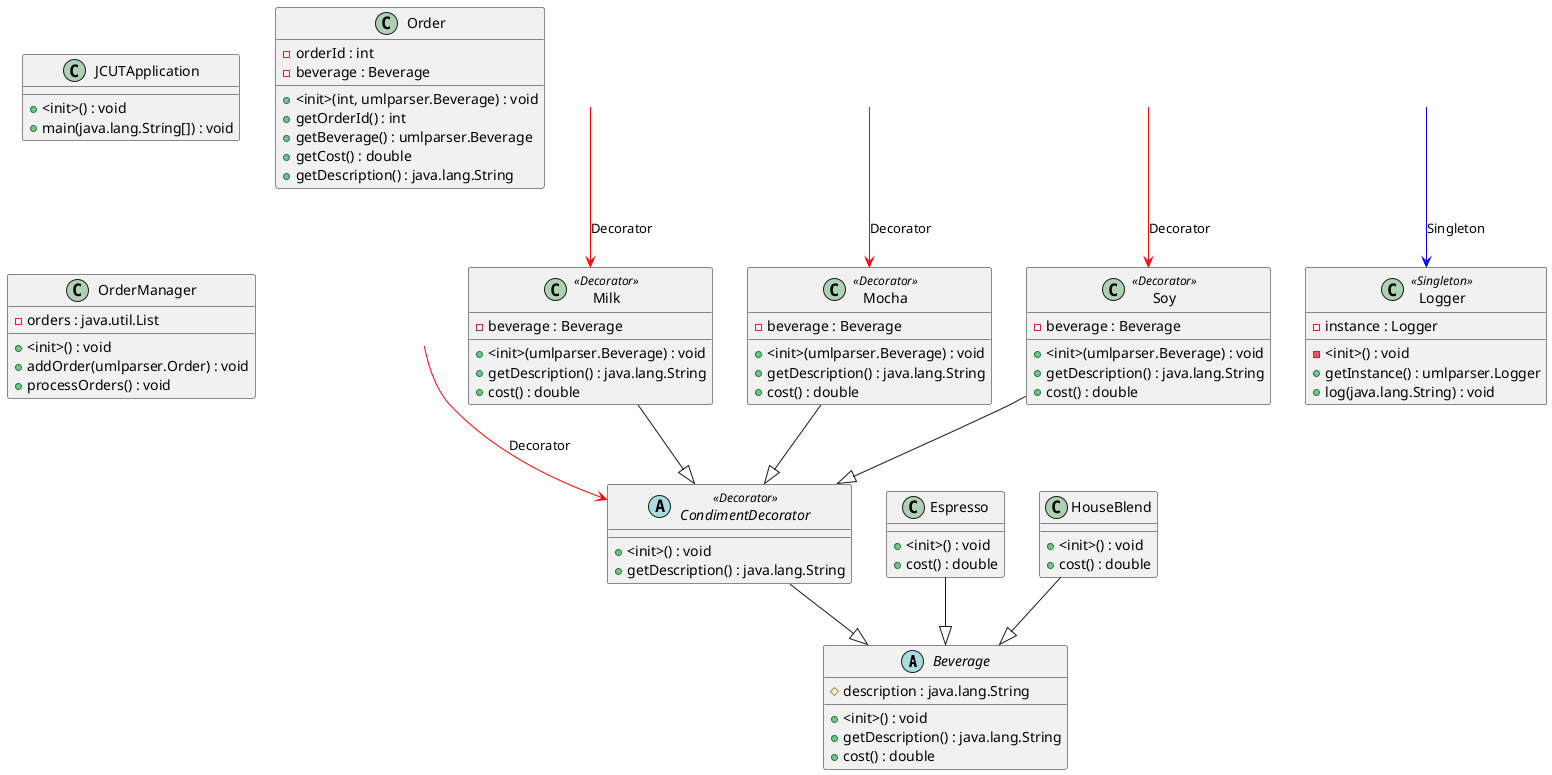 @startuml
allowmixing
abstract Beverage {
  # description : java.lang.String
  + <init>() : void
  + getDescription() : java.lang.String
  + cost() : double
}

label " " as CondimentDecoratorLabel
CondimentDecoratorLabel -[#red]-> CondimentDecorator : "Decorator"
abstract CondimentDecorator <<Decorator>> {
  + <init>() : void
  + getDescription() : java.lang.String
}

class Espresso {
  + <init>() : void
  + cost() : double
}

class HouseBlend {
  + <init>() : void
  + cost() : double
}

class JCUTApplication {
  + <init>() : void
  + main(java.lang.String[]) : void
}

label " " as LoggerLabel
LoggerLabel -[#blue]-> Logger : "Singleton"
class Logger <<Singleton>> {
  - instance : Logger
  - <init>() : void
  + getInstance() : umlparser.Logger
  + log(java.lang.String) : void
}

label " " as MilkLabel
MilkLabel -[#red]-> Milk : "Decorator"
class Milk <<Decorator>> {
  - beverage : Beverage
  + <init>(umlparser.Beverage) : void
  + getDescription() : java.lang.String
  + cost() : double
}

label " " as MochaLabel
MochaLabel -[#red]-> Mocha : "Decorator"
class Mocha <<Decorator>> {
  - beverage : Beverage
  + <init>(umlparser.Beverage) : void
  + getDescription() : java.lang.String
  + cost() : double
}

class Order {
  - orderId : int
  - beverage : Beverage
  + <init>(int, umlparser.Beverage) : void
  + getOrderId() : int
  + getBeverage() : umlparser.Beverage
  + getCost() : double
  + getDescription() : java.lang.String
}

class OrderManager {
  - orders : java.util.List
  + <init>() : void
  + addOrder(umlparser.Order) : void
  + processOrders() : void
}

label " " as SoyLabel
SoyLabel -[#red]-> Soy : "Decorator"
class Soy <<Decorator>> {
  - beverage : Beverage
  + <init>(umlparser.Beverage) : void
  + getDescription() : java.lang.String
  + cost() : double
}

CondimentDecorator --|>Beverage
Espresso --|>Beverage
HouseBlend --|>Beverage
Milk --|>CondimentDecorator
Mocha --|>CondimentDecorator
Soy --|>CondimentDecorator
@enduml

